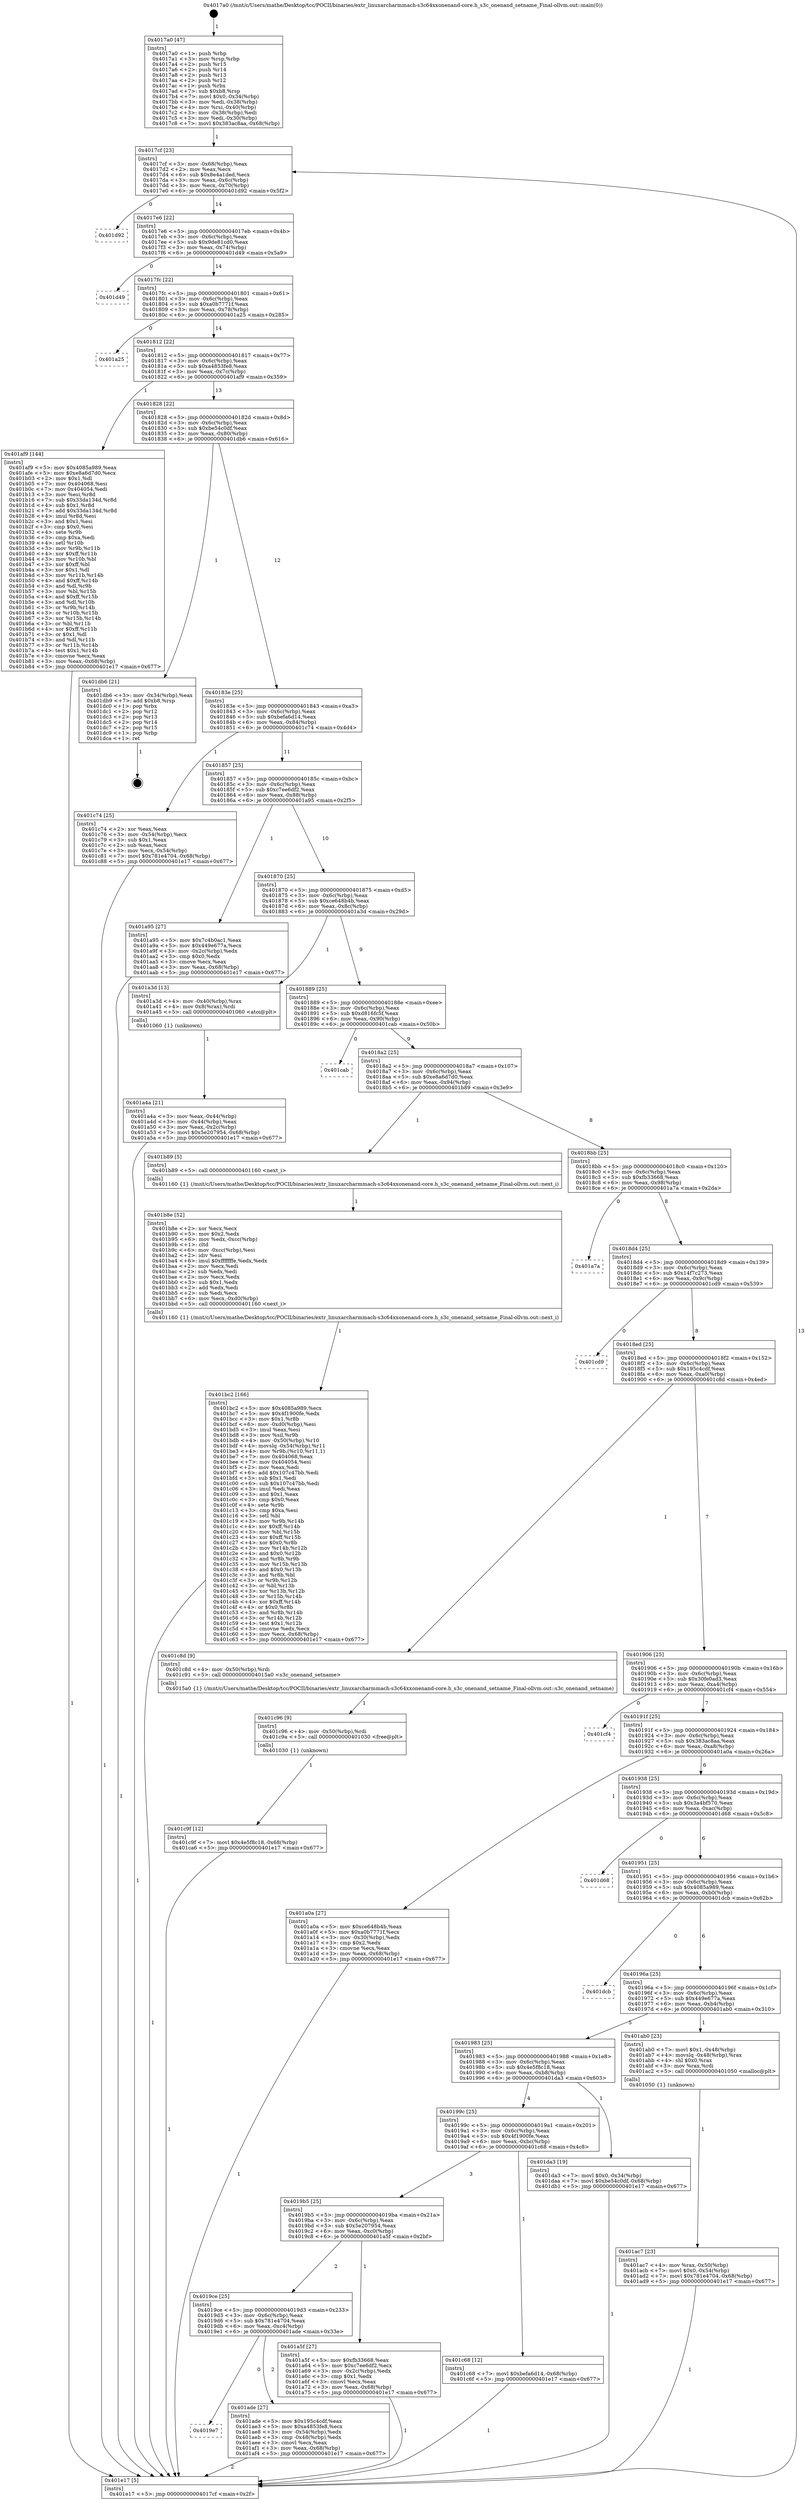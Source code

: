digraph "0x4017a0" {
  label = "0x4017a0 (/mnt/c/Users/mathe/Desktop/tcc/POCII/binaries/extr_linuxarcharmmach-s3c64xxonenand-core.h_s3c_onenand_setname_Final-ollvm.out::main(0))"
  labelloc = "t"
  node[shape=record]

  Entry [label="",width=0.3,height=0.3,shape=circle,fillcolor=black,style=filled]
  "0x4017cf" [label="{
     0x4017cf [23]\l
     | [instrs]\l
     &nbsp;&nbsp;0x4017cf \<+3\>: mov -0x68(%rbp),%eax\l
     &nbsp;&nbsp;0x4017d2 \<+2\>: mov %eax,%ecx\l
     &nbsp;&nbsp;0x4017d4 \<+6\>: sub $0x8e4a1ded,%ecx\l
     &nbsp;&nbsp;0x4017da \<+3\>: mov %eax,-0x6c(%rbp)\l
     &nbsp;&nbsp;0x4017dd \<+3\>: mov %ecx,-0x70(%rbp)\l
     &nbsp;&nbsp;0x4017e0 \<+6\>: je 0000000000401d92 \<main+0x5f2\>\l
  }"]
  "0x401d92" [label="{
     0x401d92\l
  }", style=dashed]
  "0x4017e6" [label="{
     0x4017e6 [22]\l
     | [instrs]\l
     &nbsp;&nbsp;0x4017e6 \<+5\>: jmp 00000000004017eb \<main+0x4b\>\l
     &nbsp;&nbsp;0x4017eb \<+3\>: mov -0x6c(%rbp),%eax\l
     &nbsp;&nbsp;0x4017ee \<+5\>: sub $0x9de81cd0,%eax\l
     &nbsp;&nbsp;0x4017f3 \<+3\>: mov %eax,-0x74(%rbp)\l
     &nbsp;&nbsp;0x4017f6 \<+6\>: je 0000000000401d49 \<main+0x5a9\>\l
  }"]
  Exit [label="",width=0.3,height=0.3,shape=circle,fillcolor=black,style=filled,peripheries=2]
  "0x401d49" [label="{
     0x401d49\l
  }", style=dashed]
  "0x4017fc" [label="{
     0x4017fc [22]\l
     | [instrs]\l
     &nbsp;&nbsp;0x4017fc \<+5\>: jmp 0000000000401801 \<main+0x61\>\l
     &nbsp;&nbsp;0x401801 \<+3\>: mov -0x6c(%rbp),%eax\l
     &nbsp;&nbsp;0x401804 \<+5\>: sub $0xa0b7771f,%eax\l
     &nbsp;&nbsp;0x401809 \<+3\>: mov %eax,-0x78(%rbp)\l
     &nbsp;&nbsp;0x40180c \<+6\>: je 0000000000401a25 \<main+0x285\>\l
  }"]
  "0x401c9f" [label="{
     0x401c9f [12]\l
     | [instrs]\l
     &nbsp;&nbsp;0x401c9f \<+7\>: movl $0x4e5f8c18,-0x68(%rbp)\l
     &nbsp;&nbsp;0x401ca6 \<+5\>: jmp 0000000000401e17 \<main+0x677\>\l
  }"]
  "0x401a25" [label="{
     0x401a25\l
  }", style=dashed]
  "0x401812" [label="{
     0x401812 [22]\l
     | [instrs]\l
     &nbsp;&nbsp;0x401812 \<+5\>: jmp 0000000000401817 \<main+0x77\>\l
     &nbsp;&nbsp;0x401817 \<+3\>: mov -0x6c(%rbp),%eax\l
     &nbsp;&nbsp;0x40181a \<+5\>: sub $0xa4853fe8,%eax\l
     &nbsp;&nbsp;0x40181f \<+3\>: mov %eax,-0x7c(%rbp)\l
     &nbsp;&nbsp;0x401822 \<+6\>: je 0000000000401af9 \<main+0x359\>\l
  }"]
  "0x401c96" [label="{
     0x401c96 [9]\l
     | [instrs]\l
     &nbsp;&nbsp;0x401c96 \<+4\>: mov -0x50(%rbp),%rdi\l
     &nbsp;&nbsp;0x401c9a \<+5\>: call 0000000000401030 \<free@plt\>\l
     | [calls]\l
     &nbsp;&nbsp;0x401030 \{1\} (unknown)\l
  }"]
  "0x401af9" [label="{
     0x401af9 [144]\l
     | [instrs]\l
     &nbsp;&nbsp;0x401af9 \<+5\>: mov $0x4085a989,%eax\l
     &nbsp;&nbsp;0x401afe \<+5\>: mov $0xe8a6d7d0,%ecx\l
     &nbsp;&nbsp;0x401b03 \<+2\>: mov $0x1,%dl\l
     &nbsp;&nbsp;0x401b05 \<+7\>: mov 0x404068,%esi\l
     &nbsp;&nbsp;0x401b0c \<+7\>: mov 0x404054,%edi\l
     &nbsp;&nbsp;0x401b13 \<+3\>: mov %esi,%r8d\l
     &nbsp;&nbsp;0x401b16 \<+7\>: sub $0x33da134d,%r8d\l
     &nbsp;&nbsp;0x401b1d \<+4\>: sub $0x1,%r8d\l
     &nbsp;&nbsp;0x401b21 \<+7\>: add $0x33da134d,%r8d\l
     &nbsp;&nbsp;0x401b28 \<+4\>: imul %r8d,%esi\l
     &nbsp;&nbsp;0x401b2c \<+3\>: and $0x1,%esi\l
     &nbsp;&nbsp;0x401b2f \<+3\>: cmp $0x0,%esi\l
     &nbsp;&nbsp;0x401b32 \<+4\>: sete %r9b\l
     &nbsp;&nbsp;0x401b36 \<+3\>: cmp $0xa,%edi\l
     &nbsp;&nbsp;0x401b39 \<+4\>: setl %r10b\l
     &nbsp;&nbsp;0x401b3d \<+3\>: mov %r9b,%r11b\l
     &nbsp;&nbsp;0x401b40 \<+4\>: xor $0xff,%r11b\l
     &nbsp;&nbsp;0x401b44 \<+3\>: mov %r10b,%bl\l
     &nbsp;&nbsp;0x401b47 \<+3\>: xor $0xff,%bl\l
     &nbsp;&nbsp;0x401b4a \<+3\>: xor $0x1,%dl\l
     &nbsp;&nbsp;0x401b4d \<+3\>: mov %r11b,%r14b\l
     &nbsp;&nbsp;0x401b50 \<+4\>: and $0xff,%r14b\l
     &nbsp;&nbsp;0x401b54 \<+3\>: and %dl,%r9b\l
     &nbsp;&nbsp;0x401b57 \<+3\>: mov %bl,%r15b\l
     &nbsp;&nbsp;0x401b5a \<+4\>: and $0xff,%r15b\l
     &nbsp;&nbsp;0x401b5e \<+3\>: and %dl,%r10b\l
     &nbsp;&nbsp;0x401b61 \<+3\>: or %r9b,%r14b\l
     &nbsp;&nbsp;0x401b64 \<+3\>: or %r10b,%r15b\l
     &nbsp;&nbsp;0x401b67 \<+3\>: xor %r15b,%r14b\l
     &nbsp;&nbsp;0x401b6a \<+3\>: or %bl,%r11b\l
     &nbsp;&nbsp;0x401b6d \<+4\>: xor $0xff,%r11b\l
     &nbsp;&nbsp;0x401b71 \<+3\>: or $0x1,%dl\l
     &nbsp;&nbsp;0x401b74 \<+3\>: and %dl,%r11b\l
     &nbsp;&nbsp;0x401b77 \<+3\>: or %r11b,%r14b\l
     &nbsp;&nbsp;0x401b7a \<+4\>: test $0x1,%r14b\l
     &nbsp;&nbsp;0x401b7e \<+3\>: cmovne %ecx,%eax\l
     &nbsp;&nbsp;0x401b81 \<+3\>: mov %eax,-0x68(%rbp)\l
     &nbsp;&nbsp;0x401b84 \<+5\>: jmp 0000000000401e17 \<main+0x677\>\l
  }"]
  "0x401828" [label="{
     0x401828 [22]\l
     | [instrs]\l
     &nbsp;&nbsp;0x401828 \<+5\>: jmp 000000000040182d \<main+0x8d\>\l
     &nbsp;&nbsp;0x40182d \<+3\>: mov -0x6c(%rbp),%eax\l
     &nbsp;&nbsp;0x401830 \<+5\>: sub $0xbe54c0df,%eax\l
     &nbsp;&nbsp;0x401835 \<+3\>: mov %eax,-0x80(%rbp)\l
     &nbsp;&nbsp;0x401838 \<+6\>: je 0000000000401db6 \<main+0x616\>\l
  }"]
  "0x401bc2" [label="{
     0x401bc2 [166]\l
     | [instrs]\l
     &nbsp;&nbsp;0x401bc2 \<+5\>: mov $0x4085a989,%ecx\l
     &nbsp;&nbsp;0x401bc7 \<+5\>: mov $0x4f1900fe,%edx\l
     &nbsp;&nbsp;0x401bcc \<+3\>: mov $0x1,%r8b\l
     &nbsp;&nbsp;0x401bcf \<+6\>: mov -0xd0(%rbp),%esi\l
     &nbsp;&nbsp;0x401bd5 \<+3\>: imul %eax,%esi\l
     &nbsp;&nbsp;0x401bd8 \<+3\>: mov %sil,%r9b\l
     &nbsp;&nbsp;0x401bdb \<+4\>: mov -0x50(%rbp),%r10\l
     &nbsp;&nbsp;0x401bdf \<+4\>: movslq -0x54(%rbp),%r11\l
     &nbsp;&nbsp;0x401be3 \<+4\>: mov %r9b,(%r10,%r11,1)\l
     &nbsp;&nbsp;0x401be7 \<+7\>: mov 0x404068,%eax\l
     &nbsp;&nbsp;0x401bee \<+7\>: mov 0x404054,%esi\l
     &nbsp;&nbsp;0x401bf5 \<+2\>: mov %eax,%edi\l
     &nbsp;&nbsp;0x401bf7 \<+6\>: add $0x107c47bb,%edi\l
     &nbsp;&nbsp;0x401bfd \<+3\>: sub $0x1,%edi\l
     &nbsp;&nbsp;0x401c00 \<+6\>: sub $0x107c47bb,%edi\l
     &nbsp;&nbsp;0x401c06 \<+3\>: imul %edi,%eax\l
     &nbsp;&nbsp;0x401c09 \<+3\>: and $0x1,%eax\l
     &nbsp;&nbsp;0x401c0c \<+3\>: cmp $0x0,%eax\l
     &nbsp;&nbsp;0x401c0f \<+4\>: sete %r9b\l
     &nbsp;&nbsp;0x401c13 \<+3\>: cmp $0xa,%esi\l
     &nbsp;&nbsp;0x401c16 \<+3\>: setl %bl\l
     &nbsp;&nbsp;0x401c19 \<+3\>: mov %r9b,%r14b\l
     &nbsp;&nbsp;0x401c1c \<+4\>: xor $0xff,%r14b\l
     &nbsp;&nbsp;0x401c20 \<+3\>: mov %bl,%r15b\l
     &nbsp;&nbsp;0x401c23 \<+4\>: xor $0xff,%r15b\l
     &nbsp;&nbsp;0x401c27 \<+4\>: xor $0x0,%r8b\l
     &nbsp;&nbsp;0x401c2b \<+3\>: mov %r14b,%r12b\l
     &nbsp;&nbsp;0x401c2e \<+4\>: and $0x0,%r12b\l
     &nbsp;&nbsp;0x401c32 \<+3\>: and %r8b,%r9b\l
     &nbsp;&nbsp;0x401c35 \<+3\>: mov %r15b,%r13b\l
     &nbsp;&nbsp;0x401c38 \<+4\>: and $0x0,%r13b\l
     &nbsp;&nbsp;0x401c3c \<+3\>: and %r8b,%bl\l
     &nbsp;&nbsp;0x401c3f \<+3\>: or %r9b,%r12b\l
     &nbsp;&nbsp;0x401c42 \<+3\>: or %bl,%r13b\l
     &nbsp;&nbsp;0x401c45 \<+3\>: xor %r13b,%r12b\l
     &nbsp;&nbsp;0x401c48 \<+3\>: or %r15b,%r14b\l
     &nbsp;&nbsp;0x401c4b \<+4\>: xor $0xff,%r14b\l
     &nbsp;&nbsp;0x401c4f \<+4\>: or $0x0,%r8b\l
     &nbsp;&nbsp;0x401c53 \<+3\>: and %r8b,%r14b\l
     &nbsp;&nbsp;0x401c56 \<+3\>: or %r14b,%r12b\l
     &nbsp;&nbsp;0x401c59 \<+4\>: test $0x1,%r12b\l
     &nbsp;&nbsp;0x401c5d \<+3\>: cmovne %edx,%ecx\l
     &nbsp;&nbsp;0x401c60 \<+3\>: mov %ecx,-0x68(%rbp)\l
     &nbsp;&nbsp;0x401c63 \<+5\>: jmp 0000000000401e17 \<main+0x677\>\l
  }"]
  "0x401db6" [label="{
     0x401db6 [21]\l
     | [instrs]\l
     &nbsp;&nbsp;0x401db6 \<+3\>: mov -0x34(%rbp),%eax\l
     &nbsp;&nbsp;0x401db9 \<+7\>: add $0xb8,%rsp\l
     &nbsp;&nbsp;0x401dc0 \<+1\>: pop %rbx\l
     &nbsp;&nbsp;0x401dc1 \<+2\>: pop %r12\l
     &nbsp;&nbsp;0x401dc3 \<+2\>: pop %r13\l
     &nbsp;&nbsp;0x401dc5 \<+2\>: pop %r14\l
     &nbsp;&nbsp;0x401dc7 \<+2\>: pop %r15\l
     &nbsp;&nbsp;0x401dc9 \<+1\>: pop %rbp\l
     &nbsp;&nbsp;0x401dca \<+1\>: ret\l
  }"]
  "0x40183e" [label="{
     0x40183e [25]\l
     | [instrs]\l
     &nbsp;&nbsp;0x40183e \<+5\>: jmp 0000000000401843 \<main+0xa3\>\l
     &nbsp;&nbsp;0x401843 \<+3\>: mov -0x6c(%rbp),%eax\l
     &nbsp;&nbsp;0x401846 \<+5\>: sub $0xbefa6d14,%eax\l
     &nbsp;&nbsp;0x40184b \<+6\>: mov %eax,-0x84(%rbp)\l
     &nbsp;&nbsp;0x401851 \<+6\>: je 0000000000401c74 \<main+0x4d4\>\l
  }"]
  "0x401b8e" [label="{
     0x401b8e [52]\l
     | [instrs]\l
     &nbsp;&nbsp;0x401b8e \<+2\>: xor %ecx,%ecx\l
     &nbsp;&nbsp;0x401b90 \<+5\>: mov $0x2,%edx\l
     &nbsp;&nbsp;0x401b95 \<+6\>: mov %edx,-0xcc(%rbp)\l
     &nbsp;&nbsp;0x401b9b \<+1\>: cltd\l
     &nbsp;&nbsp;0x401b9c \<+6\>: mov -0xcc(%rbp),%esi\l
     &nbsp;&nbsp;0x401ba2 \<+2\>: idiv %esi\l
     &nbsp;&nbsp;0x401ba4 \<+6\>: imul $0xfffffffe,%edx,%edx\l
     &nbsp;&nbsp;0x401baa \<+2\>: mov %ecx,%edi\l
     &nbsp;&nbsp;0x401bac \<+2\>: sub %edx,%edi\l
     &nbsp;&nbsp;0x401bae \<+2\>: mov %ecx,%edx\l
     &nbsp;&nbsp;0x401bb0 \<+3\>: sub $0x1,%edx\l
     &nbsp;&nbsp;0x401bb3 \<+2\>: add %edx,%edi\l
     &nbsp;&nbsp;0x401bb5 \<+2\>: sub %edi,%ecx\l
     &nbsp;&nbsp;0x401bb7 \<+6\>: mov %ecx,-0xd0(%rbp)\l
     &nbsp;&nbsp;0x401bbd \<+5\>: call 0000000000401160 \<next_i\>\l
     | [calls]\l
     &nbsp;&nbsp;0x401160 \{1\} (/mnt/c/Users/mathe/Desktop/tcc/POCII/binaries/extr_linuxarcharmmach-s3c64xxonenand-core.h_s3c_onenand_setname_Final-ollvm.out::next_i)\l
  }"]
  "0x401c74" [label="{
     0x401c74 [25]\l
     | [instrs]\l
     &nbsp;&nbsp;0x401c74 \<+2\>: xor %eax,%eax\l
     &nbsp;&nbsp;0x401c76 \<+3\>: mov -0x54(%rbp),%ecx\l
     &nbsp;&nbsp;0x401c79 \<+3\>: sub $0x1,%eax\l
     &nbsp;&nbsp;0x401c7c \<+2\>: sub %eax,%ecx\l
     &nbsp;&nbsp;0x401c7e \<+3\>: mov %ecx,-0x54(%rbp)\l
     &nbsp;&nbsp;0x401c81 \<+7\>: movl $0x781e4704,-0x68(%rbp)\l
     &nbsp;&nbsp;0x401c88 \<+5\>: jmp 0000000000401e17 \<main+0x677\>\l
  }"]
  "0x401857" [label="{
     0x401857 [25]\l
     | [instrs]\l
     &nbsp;&nbsp;0x401857 \<+5\>: jmp 000000000040185c \<main+0xbc\>\l
     &nbsp;&nbsp;0x40185c \<+3\>: mov -0x6c(%rbp),%eax\l
     &nbsp;&nbsp;0x40185f \<+5\>: sub $0xc7ee6df2,%eax\l
     &nbsp;&nbsp;0x401864 \<+6\>: mov %eax,-0x88(%rbp)\l
     &nbsp;&nbsp;0x40186a \<+6\>: je 0000000000401a95 \<main+0x2f5\>\l
  }"]
  "0x4019e7" [label="{
     0x4019e7\l
  }", style=dashed]
  "0x401a95" [label="{
     0x401a95 [27]\l
     | [instrs]\l
     &nbsp;&nbsp;0x401a95 \<+5\>: mov $0x7c4b0ac1,%eax\l
     &nbsp;&nbsp;0x401a9a \<+5\>: mov $0x449e677a,%ecx\l
     &nbsp;&nbsp;0x401a9f \<+3\>: mov -0x2c(%rbp),%edx\l
     &nbsp;&nbsp;0x401aa2 \<+3\>: cmp $0x0,%edx\l
     &nbsp;&nbsp;0x401aa5 \<+3\>: cmove %ecx,%eax\l
     &nbsp;&nbsp;0x401aa8 \<+3\>: mov %eax,-0x68(%rbp)\l
     &nbsp;&nbsp;0x401aab \<+5\>: jmp 0000000000401e17 \<main+0x677\>\l
  }"]
  "0x401870" [label="{
     0x401870 [25]\l
     | [instrs]\l
     &nbsp;&nbsp;0x401870 \<+5\>: jmp 0000000000401875 \<main+0xd5\>\l
     &nbsp;&nbsp;0x401875 \<+3\>: mov -0x6c(%rbp),%eax\l
     &nbsp;&nbsp;0x401878 \<+5\>: sub $0xce648b4b,%eax\l
     &nbsp;&nbsp;0x40187d \<+6\>: mov %eax,-0x8c(%rbp)\l
     &nbsp;&nbsp;0x401883 \<+6\>: je 0000000000401a3d \<main+0x29d\>\l
  }"]
  "0x401ade" [label="{
     0x401ade [27]\l
     | [instrs]\l
     &nbsp;&nbsp;0x401ade \<+5\>: mov $0x195c4cdf,%eax\l
     &nbsp;&nbsp;0x401ae3 \<+5\>: mov $0xa4853fe8,%ecx\l
     &nbsp;&nbsp;0x401ae8 \<+3\>: mov -0x54(%rbp),%edx\l
     &nbsp;&nbsp;0x401aeb \<+3\>: cmp -0x48(%rbp),%edx\l
     &nbsp;&nbsp;0x401aee \<+3\>: cmovl %ecx,%eax\l
     &nbsp;&nbsp;0x401af1 \<+3\>: mov %eax,-0x68(%rbp)\l
     &nbsp;&nbsp;0x401af4 \<+5\>: jmp 0000000000401e17 \<main+0x677\>\l
  }"]
  "0x401a3d" [label="{
     0x401a3d [13]\l
     | [instrs]\l
     &nbsp;&nbsp;0x401a3d \<+4\>: mov -0x40(%rbp),%rax\l
     &nbsp;&nbsp;0x401a41 \<+4\>: mov 0x8(%rax),%rdi\l
     &nbsp;&nbsp;0x401a45 \<+5\>: call 0000000000401060 \<atoi@plt\>\l
     | [calls]\l
     &nbsp;&nbsp;0x401060 \{1\} (unknown)\l
  }"]
  "0x401889" [label="{
     0x401889 [25]\l
     | [instrs]\l
     &nbsp;&nbsp;0x401889 \<+5\>: jmp 000000000040188e \<main+0xee\>\l
     &nbsp;&nbsp;0x40188e \<+3\>: mov -0x6c(%rbp),%eax\l
     &nbsp;&nbsp;0x401891 \<+5\>: sub $0xd816fc5f,%eax\l
     &nbsp;&nbsp;0x401896 \<+6\>: mov %eax,-0x90(%rbp)\l
     &nbsp;&nbsp;0x40189c \<+6\>: je 0000000000401cab \<main+0x50b\>\l
  }"]
  "0x401ac7" [label="{
     0x401ac7 [23]\l
     | [instrs]\l
     &nbsp;&nbsp;0x401ac7 \<+4\>: mov %rax,-0x50(%rbp)\l
     &nbsp;&nbsp;0x401acb \<+7\>: movl $0x0,-0x54(%rbp)\l
     &nbsp;&nbsp;0x401ad2 \<+7\>: movl $0x781e4704,-0x68(%rbp)\l
     &nbsp;&nbsp;0x401ad9 \<+5\>: jmp 0000000000401e17 \<main+0x677\>\l
  }"]
  "0x401cab" [label="{
     0x401cab\l
  }", style=dashed]
  "0x4018a2" [label="{
     0x4018a2 [25]\l
     | [instrs]\l
     &nbsp;&nbsp;0x4018a2 \<+5\>: jmp 00000000004018a7 \<main+0x107\>\l
     &nbsp;&nbsp;0x4018a7 \<+3\>: mov -0x6c(%rbp),%eax\l
     &nbsp;&nbsp;0x4018aa \<+5\>: sub $0xe8a6d7d0,%eax\l
     &nbsp;&nbsp;0x4018af \<+6\>: mov %eax,-0x94(%rbp)\l
     &nbsp;&nbsp;0x4018b5 \<+6\>: je 0000000000401b89 \<main+0x3e9\>\l
  }"]
  "0x4019ce" [label="{
     0x4019ce [25]\l
     | [instrs]\l
     &nbsp;&nbsp;0x4019ce \<+5\>: jmp 00000000004019d3 \<main+0x233\>\l
     &nbsp;&nbsp;0x4019d3 \<+3\>: mov -0x6c(%rbp),%eax\l
     &nbsp;&nbsp;0x4019d6 \<+5\>: sub $0x781e4704,%eax\l
     &nbsp;&nbsp;0x4019db \<+6\>: mov %eax,-0xc4(%rbp)\l
     &nbsp;&nbsp;0x4019e1 \<+6\>: je 0000000000401ade \<main+0x33e\>\l
  }"]
  "0x401b89" [label="{
     0x401b89 [5]\l
     | [instrs]\l
     &nbsp;&nbsp;0x401b89 \<+5\>: call 0000000000401160 \<next_i\>\l
     | [calls]\l
     &nbsp;&nbsp;0x401160 \{1\} (/mnt/c/Users/mathe/Desktop/tcc/POCII/binaries/extr_linuxarcharmmach-s3c64xxonenand-core.h_s3c_onenand_setname_Final-ollvm.out::next_i)\l
  }"]
  "0x4018bb" [label="{
     0x4018bb [25]\l
     | [instrs]\l
     &nbsp;&nbsp;0x4018bb \<+5\>: jmp 00000000004018c0 \<main+0x120\>\l
     &nbsp;&nbsp;0x4018c0 \<+3\>: mov -0x6c(%rbp),%eax\l
     &nbsp;&nbsp;0x4018c3 \<+5\>: sub $0xfb33668,%eax\l
     &nbsp;&nbsp;0x4018c8 \<+6\>: mov %eax,-0x98(%rbp)\l
     &nbsp;&nbsp;0x4018ce \<+6\>: je 0000000000401a7a \<main+0x2da\>\l
  }"]
  "0x401a5f" [label="{
     0x401a5f [27]\l
     | [instrs]\l
     &nbsp;&nbsp;0x401a5f \<+5\>: mov $0xfb33668,%eax\l
     &nbsp;&nbsp;0x401a64 \<+5\>: mov $0xc7ee6df2,%ecx\l
     &nbsp;&nbsp;0x401a69 \<+3\>: mov -0x2c(%rbp),%edx\l
     &nbsp;&nbsp;0x401a6c \<+3\>: cmp $0x1,%edx\l
     &nbsp;&nbsp;0x401a6f \<+3\>: cmovl %ecx,%eax\l
     &nbsp;&nbsp;0x401a72 \<+3\>: mov %eax,-0x68(%rbp)\l
     &nbsp;&nbsp;0x401a75 \<+5\>: jmp 0000000000401e17 \<main+0x677\>\l
  }"]
  "0x401a7a" [label="{
     0x401a7a\l
  }", style=dashed]
  "0x4018d4" [label="{
     0x4018d4 [25]\l
     | [instrs]\l
     &nbsp;&nbsp;0x4018d4 \<+5\>: jmp 00000000004018d9 \<main+0x139\>\l
     &nbsp;&nbsp;0x4018d9 \<+3\>: mov -0x6c(%rbp),%eax\l
     &nbsp;&nbsp;0x4018dc \<+5\>: sub $0x14f7c273,%eax\l
     &nbsp;&nbsp;0x4018e1 \<+6\>: mov %eax,-0x9c(%rbp)\l
     &nbsp;&nbsp;0x4018e7 \<+6\>: je 0000000000401cd9 \<main+0x539\>\l
  }"]
  "0x4019b5" [label="{
     0x4019b5 [25]\l
     | [instrs]\l
     &nbsp;&nbsp;0x4019b5 \<+5\>: jmp 00000000004019ba \<main+0x21a\>\l
     &nbsp;&nbsp;0x4019ba \<+3\>: mov -0x6c(%rbp),%eax\l
     &nbsp;&nbsp;0x4019bd \<+5\>: sub $0x5e207954,%eax\l
     &nbsp;&nbsp;0x4019c2 \<+6\>: mov %eax,-0xc0(%rbp)\l
     &nbsp;&nbsp;0x4019c8 \<+6\>: je 0000000000401a5f \<main+0x2bf\>\l
  }"]
  "0x401cd9" [label="{
     0x401cd9\l
  }", style=dashed]
  "0x4018ed" [label="{
     0x4018ed [25]\l
     | [instrs]\l
     &nbsp;&nbsp;0x4018ed \<+5\>: jmp 00000000004018f2 \<main+0x152\>\l
     &nbsp;&nbsp;0x4018f2 \<+3\>: mov -0x6c(%rbp),%eax\l
     &nbsp;&nbsp;0x4018f5 \<+5\>: sub $0x195c4cdf,%eax\l
     &nbsp;&nbsp;0x4018fa \<+6\>: mov %eax,-0xa0(%rbp)\l
     &nbsp;&nbsp;0x401900 \<+6\>: je 0000000000401c8d \<main+0x4ed\>\l
  }"]
  "0x401c68" [label="{
     0x401c68 [12]\l
     | [instrs]\l
     &nbsp;&nbsp;0x401c68 \<+7\>: movl $0xbefa6d14,-0x68(%rbp)\l
     &nbsp;&nbsp;0x401c6f \<+5\>: jmp 0000000000401e17 \<main+0x677\>\l
  }"]
  "0x401c8d" [label="{
     0x401c8d [9]\l
     | [instrs]\l
     &nbsp;&nbsp;0x401c8d \<+4\>: mov -0x50(%rbp),%rdi\l
     &nbsp;&nbsp;0x401c91 \<+5\>: call 00000000004015a0 \<s3c_onenand_setname\>\l
     | [calls]\l
     &nbsp;&nbsp;0x4015a0 \{1\} (/mnt/c/Users/mathe/Desktop/tcc/POCII/binaries/extr_linuxarcharmmach-s3c64xxonenand-core.h_s3c_onenand_setname_Final-ollvm.out::s3c_onenand_setname)\l
  }"]
  "0x401906" [label="{
     0x401906 [25]\l
     | [instrs]\l
     &nbsp;&nbsp;0x401906 \<+5\>: jmp 000000000040190b \<main+0x16b\>\l
     &nbsp;&nbsp;0x40190b \<+3\>: mov -0x6c(%rbp),%eax\l
     &nbsp;&nbsp;0x40190e \<+5\>: sub $0x30fe0ad3,%eax\l
     &nbsp;&nbsp;0x401913 \<+6\>: mov %eax,-0xa4(%rbp)\l
     &nbsp;&nbsp;0x401919 \<+6\>: je 0000000000401cf4 \<main+0x554\>\l
  }"]
  "0x40199c" [label="{
     0x40199c [25]\l
     | [instrs]\l
     &nbsp;&nbsp;0x40199c \<+5\>: jmp 00000000004019a1 \<main+0x201\>\l
     &nbsp;&nbsp;0x4019a1 \<+3\>: mov -0x6c(%rbp),%eax\l
     &nbsp;&nbsp;0x4019a4 \<+5\>: sub $0x4f1900fe,%eax\l
     &nbsp;&nbsp;0x4019a9 \<+6\>: mov %eax,-0xbc(%rbp)\l
     &nbsp;&nbsp;0x4019af \<+6\>: je 0000000000401c68 \<main+0x4c8\>\l
  }"]
  "0x401cf4" [label="{
     0x401cf4\l
  }", style=dashed]
  "0x40191f" [label="{
     0x40191f [25]\l
     | [instrs]\l
     &nbsp;&nbsp;0x40191f \<+5\>: jmp 0000000000401924 \<main+0x184\>\l
     &nbsp;&nbsp;0x401924 \<+3\>: mov -0x6c(%rbp),%eax\l
     &nbsp;&nbsp;0x401927 \<+5\>: sub $0x383ac8aa,%eax\l
     &nbsp;&nbsp;0x40192c \<+6\>: mov %eax,-0xa8(%rbp)\l
     &nbsp;&nbsp;0x401932 \<+6\>: je 0000000000401a0a \<main+0x26a\>\l
  }"]
  "0x401da3" [label="{
     0x401da3 [19]\l
     | [instrs]\l
     &nbsp;&nbsp;0x401da3 \<+7\>: movl $0x0,-0x34(%rbp)\l
     &nbsp;&nbsp;0x401daa \<+7\>: movl $0xbe54c0df,-0x68(%rbp)\l
     &nbsp;&nbsp;0x401db1 \<+5\>: jmp 0000000000401e17 \<main+0x677\>\l
  }"]
  "0x401a0a" [label="{
     0x401a0a [27]\l
     | [instrs]\l
     &nbsp;&nbsp;0x401a0a \<+5\>: mov $0xce648b4b,%eax\l
     &nbsp;&nbsp;0x401a0f \<+5\>: mov $0xa0b7771f,%ecx\l
     &nbsp;&nbsp;0x401a14 \<+3\>: mov -0x30(%rbp),%edx\l
     &nbsp;&nbsp;0x401a17 \<+3\>: cmp $0x2,%edx\l
     &nbsp;&nbsp;0x401a1a \<+3\>: cmovne %ecx,%eax\l
     &nbsp;&nbsp;0x401a1d \<+3\>: mov %eax,-0x68(%rbp)\l
     &nbsp;&nbsp;0x401a20 \<+5\>: jmp 0000000000401e17 \<main+0x677\>\l
  }"]
  "0x401938" [label="{
     0x401938 [25]\l
     | [instrs]\l
     &nbsp;&nbsp;0x401938 \<+5\>: jmp 000000000040193d \<main+0x19d\>\l
     &nbsp;&nbsp;0x40193d \<+3\>: mov -0x6c(%rbp),%eax\l
     &nbsp;&nbsp;0x401940 \<+5\>: sub $0x3a4bf570,%eax\l
     &nbsp;&nbsp;0x401945 \<+6\>: mov %eax,-0xac(%rbp)\l
     &nbsp;&nbsp;0x40194b \<+6\>: je 0000000000401d68 \<main+0x5c8\>\l
  }"]
  "0x401e17" [label="{
     0x401e17 [5]\l
     | [instrs]\l
     &nbsp;&nbsp;0x401e17 \<+5\>: jmp 00000000004017cf \<main+0x2f\>\l
  }"]
  "0x4017a0" [label="{
     0x4017a0 [47]\l
     | [instrs]\l
     &nbsp;&nbsp;0x4017a0 \<+1\>: push %rbp\l
     &nbsp;&nbsp;0x4017a1 \<+3\>: mov %rsp,%rbp\l
     &nbsp;&nbsp;0x4017a4 \<+2\>: push %r15\l
     &nbsp;&nbsp;0x4017a6 \<+2\>: push %r14\l
     &nbsp;&nbsp;0x4017a8 \<+2\>: push %r13\l
     &nbsp;&nbsp;0x4017aa \<+2\>: push %r12\l
     &nbsp;&nbsp;0x4017ac \<+1\>: push %rbx\l
     &nbsp;&nbsp;0x4017ad \<+7\>: sub $0xb8,%rsp\l
     &nbsp;&nbsp;0x4017b4 \<+7\>: movl $0x0,-0x34(%rbp)\l
     &nbsp;&nbsp;0x4017bb \<+3\>: mov %edi,-0x38(%rbp)\l
     &nbsp;&nbsp;0x4017be \<+4\>: mov %rsi,-0x40(%rbp)\l
     &nbsp;&nbsp;0x4017c2 \<+3\>: mov -0x38(%rbp),%edi\l
     &nbsp;&nbsp;0x4017c5 \<+3\>: mov %edi,-0x30(%rbp)\l
     &nbsp;&nbsp;0x4017c8 \<+7\>: movl $0x383ac8aa,-0x68(%rbp)\l
  }"]
  "0x401a4a" [label="{
     0x401a4a [21]\l
     | [instrs]\l
     &nbsp;&nbsp;0x401a4a \<+3\>: mov %eax,-0x44(%rbp)\l
     &nbsp;&nbsp;0x401a4d \<+3\>: mov -0x44(%rbp),%eax\l
     &nbsp;&nbsp;0x401a50 \<+3\>: mov %eax,-0x2c(%rbp)\l
     &nbsp;&nbsp;0x401a53 \<+7\>: movl $0x5e207954,-0x68(%rbp)\l
     &nbsp;&nbsp;0x401a5a \<+5\>: jmp 0000000000401e17 \<main+0x677\>\l
  }"]
  "0x401983" [label="{
     0x401983 [25]\l
     | [instrs]\l
     &nbsp;&nbsp;0x401983 \<+5\>: jmp 0000000000401988 \<main+0x1e8\>\l
     &nbsp;&nbsp;0x401988 \<+3\>: mov -0x6c(%rbp),%eax\l
     &nbsp;&nbsp;0x40198b \<+5\>: sub $0x4e5f8c18,%eax\l
     &nbsp;&nbsp;0x401990 \<+6\>: mov %eax,-0xb8(%rbp)\l
     &nbsp;&nbsp;0x401996 \<+6\>: je 0000000000401da3 \<main+0x603\>\l
  }"]
  "0x401d68" [label="{
     0x401d68\l
  }", style=dashed]
  "0x401951" [label="{
     0x401951 [25]\l
     | [instrs]\l
     &nbsp;&nbsp;0x401951 \<+5\>: jmp 0000000000401956 \<main+0x1b6\>\l
     &nbsp;&nbsp;0x401956 \<+3\>: mov -0x6c(%rbp),%eax\l
     &nbsp;&nbsp;0x401959 \<+5\>: sub $0x4085a989,%eax\l
     &nbsp;&nbsp;0x40195e \<+6\>: mov %eax,-0xb0(%rbp)\l
     &nbsp;&nbsp;0x401964 \<+6\>: je 0000000000401dcb \<main+0x62b\>\l
  }"]
  "0x401ab0" [label="{
     0x401ab0 [23]\l
     | [instrs]\l
     &nbsp;&nbsp;0x401ab0 \<+7\>: movl $0x1,-0x48(%rbp)\l
     &nbsp;&nbsp;0x401ab7 \<+4\>: movslq -0x48(%rbp),%rax\l
     &nbsp;&nbsp;0x401abb \<+4\>: shl $0x0,%rax\l
     &nbsp;&nbsp;0x401abf \<+3\>: mov %rax,%rdi\l
     &nbsp;&nbsp;0x401ac2 \<+5\>: call 0000000000401050 \<malloc@plt\>\l
     | [calls]\l
     &nbsp;&nbsp;0x401050 \{1\} (unknown)\l
  }"]
  "0x401dcb" [label="{
     0x401dcb\l
  }", style=dashed]
  "0x40196a" [label="{
     0x40196a [25]\l
     | [instrs]\l
     &nbsp;&nbsp;0x40196a \<+5\>: jmp 000000000040196f \<main+0x1cf\>\l
     &nbsp;&nbsp;0x40196f \<+3\>: mov -0x6c(%rbp),%eax\l
     &nbsp;&nbsp;0x401972 \<+5\>: sub $0x449e677a,%eax\l
     &nbsp;&nbsp;0x401977 \<+6\>: mov %eax,-0xb4(%rbp)\l
     &nbsp;&nbsp;0x40197d \<+6\>: je 0000000000401ab0 \<main+0x310\>\l
  }"]
  Entry -> "0x4017a0" [label=" 1"]
  "0x4017cf" -> "0x401d92" [label=" 0"]
  "0x4017cf" -> "0x4017e6" [label=" 14"]
  "0x401db6" -> Exit [label=" 1"]
  "0x4017e6" -> "0x401d49" [label=" 0"]
  "0x4017e6" -> "0x4017fc" [label=" 14"]
  "0x401da3" -> "0x401e17" [label=" 1"]
  "0x4017fc" -> "0x401a25" [label=" 0"]
  "0x4017fc" -> "0x401812" [label=" 14"]
  "0x401c9f" -> "0x401e17" [label=" 1"]
  "0x401812" -> "0x401af9" [label=" 1"]
  "0x401812" -> "0x401828" [label=" 13"]
  "0x401c96" -> "0x401c9f" [label=" 1"]
  "0x401828" -> "0x401db6" [label=" 1"]
  "0x401828" -> "0x40183e" [label=" 12"]
  "0x401c8d" -> "0x401c96" [label=" 1"]
  "0x40183e" -> "0x401c74" [label=" 1"]
  "0x40183e" -> "0x401857" [label=" 11"]
  "0x401c74" -> "0x401e17" [label=" 1"]
  "0x401857" -> "0x401a95" [label=" 1"]
  "0x401857" -> "0x401870" [label=" 10"]
  "0x401c68" -> "0x401e17" [label=" 1"]
  "0x401870" -> "0x401a3d" [label=" 1"]
  "0x401870" -> "0x401889" [label=" 9"]
  "0x401bc2" -> "0x401e17" [label=" 1"]
  "0x401889" -> "0x401cab" [label=" 0"]
  "0x401889" -> "0x4018a2" [label=" 9"]
  "0x401b89" -> "0x401b8e" [label=" 1"]
  "0x4018a2" -> "0x401b89" [label=" 1"]
  "0x4018a2" -> "0x4018bb" [label=" 8"]
  "0x401af9" -> "0x401e17" [label=" 1"]
  "0x4018bb" -> "0x401a7a" [label=" 0"]
  "0x4018bb" -> "0x4018d4" [label=" 8"]
  "0x401ade" -> "0x401e17" [label=" 2"]
  "0x4018d4" -> "0x401cd9" [label=" 0"]
  "0x4018d4" -> "0x4018ed" [label=" 8"]
  "0x4019ce" -> "0x401ade" [label=" 2"]
  "0x4018ed" -> "0x401c8d" [label=" 1"]
  "0x4018ed" -> "0x401906" [label=" 7"]
  "0x401b8e" -> "0x401bc2" [label=" 1"]
  "0x401906" -> "0x401cf4" [label=" 0"]
  "0x401906" -> "0x40191f" [label=" 7"]
  "0x401ab0" -> "0x401ac7" [label=" 1"]
  "0x40191f" -> "0x401a0a" [label=" 1"]
  "0x40191f" -> "0x401938" [label=" 6"]
  "0x401a0a" -> "0x401e17" [label=" 1"]
  "0x4017a0" -> "0x4017cf" [label=" 1"]
  "0x401e17" -> "0x4017cf" [label=" 13"]
  "0x401a3d" -> "0x401a4a" [label=" 1"]
  "0x401a4a" -> "0x401e17" [label=" 1"]
  "0x401a95" -> "0x401e17" [label=" 1"]
  "0x401938" -> "0x401d68" [label=" 0"]
  "0x401938" -> "0x401951" [label=" 6"]
  "0x4019b5" -> "0x4019ce" [label=" 2"]
  "0x401951" -> "0x401dcb" [label=" 0"]
  "0x401951" -> "0x40196a" [label=" 6"]
  "0x4019b5" -> "0x401a5f" [label=" 1"]
  "0x40196a" -> "0x401ab0" [label=" 1"]
  "0x40196a" -> "0x401983" [label=" 5"]
  "0x401a5f" -> "0x401e17" [label=" 1"]
  "0x401983" -> "0x401da3" [label=" 1"]
  "0x401983" -> "0x40199c" [label=" 4"]
  "0x401ac7" -> "0x401e17" [label=" 1"]
  "0x40199c" -> "0x401c68" [label=" 1"]
  "0x40199c" -> "0x4019b5" [label=" 3"]
  "0x4019ce" -> "0x4019e7" [label=" 0"]
}
